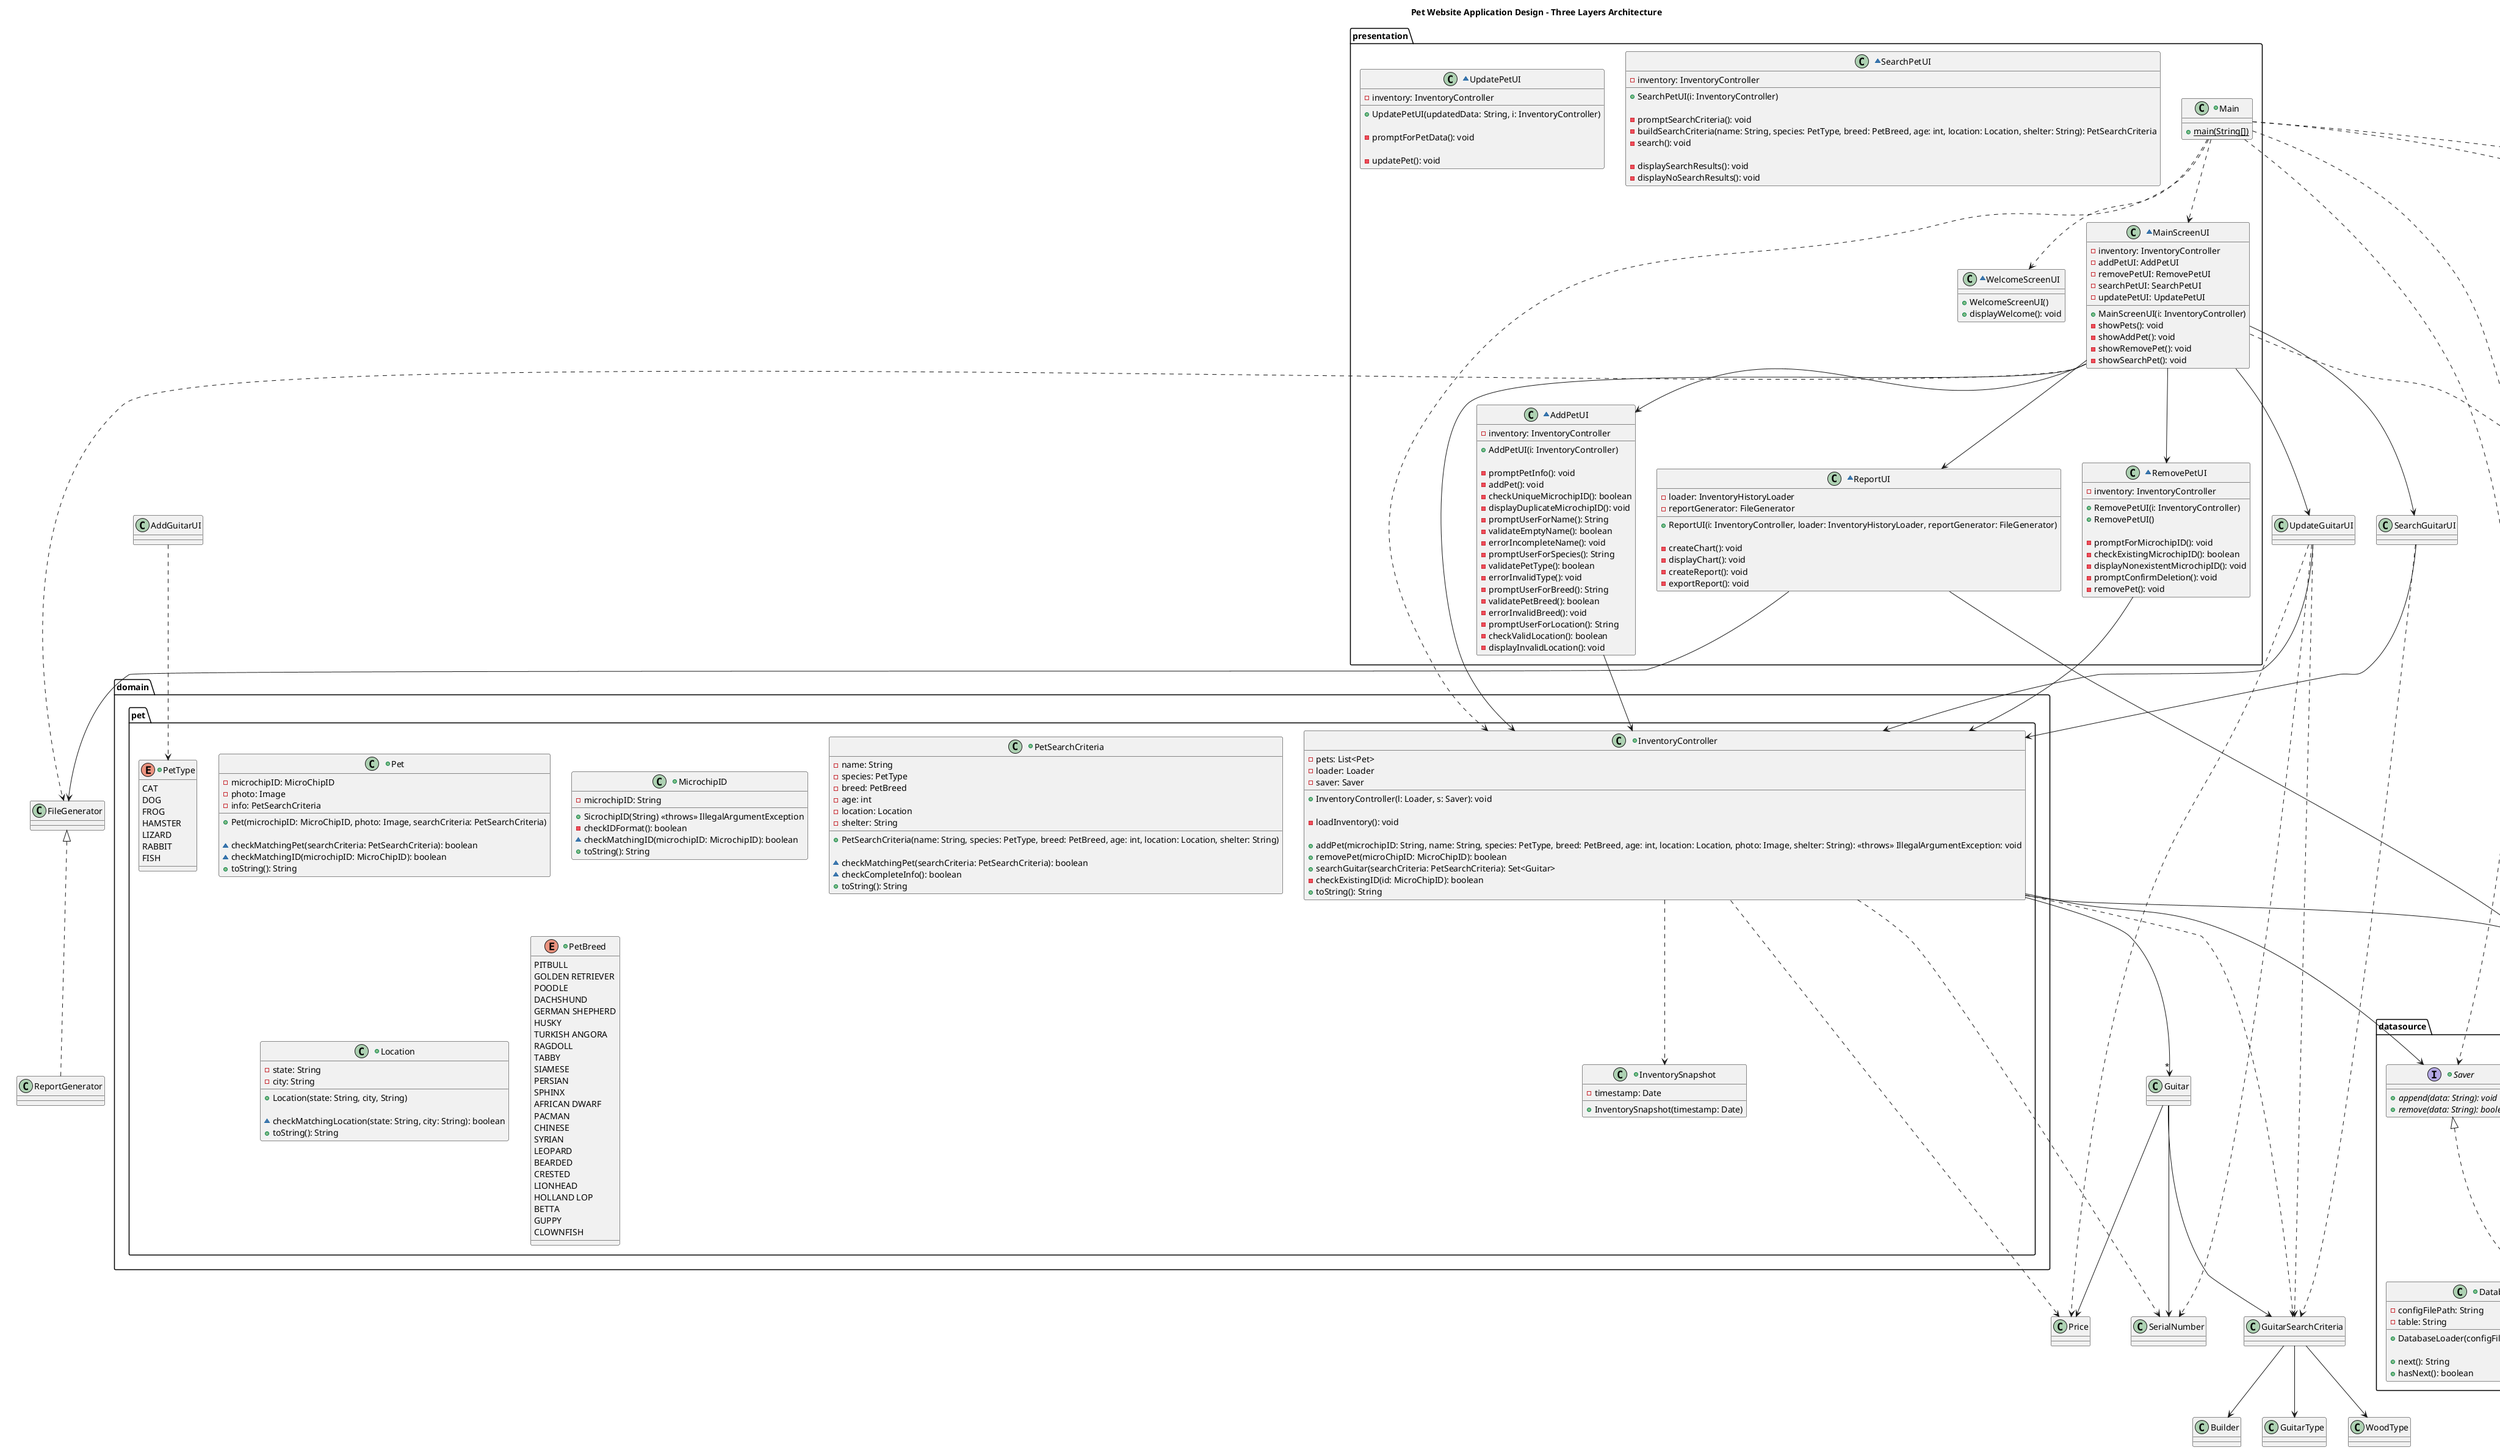 @startuml

title Pet Website Application Design - Three Layers Architecture

package presentation {
   +class Main{
     +{static} main(String[])
   }

   ~class MainScreenUI {
    -inventory: InventoryController
    -addPetUI: AddPetUI
    -removePetUI: RemovePetUI
    -searchPetUI: SearchPetUI
    -updatePetUI: UpdatePetUI

    +MainScreenUI(i: InventoryController)
    -showPets(): void
    -showAddPet(): void
    -showRemovePet(): void
    -showSearchPet(): void
  }

  ~class WelcomeScreenUI {
    +WelcomeScreenUI()
    +displayWelcome(): void
  }

  ~class AddPetUI {
    -inventory: InventoryController

    +AddPetUI(i: InventoryController)

    -promptPetInfo(): void
    -addPet(): void
    -checkUniqueMicrochipID(): boolean
    -displayDuplicateMicrochipID(): void
    -promptUserForName(): String
    -validateEmptyName(): boolean
    -errorIncompleteName(): void
    -promptUserForSpecies(): String
    -validatePetType(): boolean
    -errorInvalidType(): void
    -promptUserForBreed(): String
    -validatePetBreed(): boolean
    -errorInvalidBreed(): void
    -promptUserForLocation(): String
    -checkValidLocation(): boolean
    -displayInvalidLocation(): void
  }

  ~class RemovePetUI {
    -inventory: InventoryController

    +RemovePetUI(i: InventoryController)
    +RemovePetUI()

    -promptForMicrochipID(): void
    -checkExistingMicrochipID(): boolean
    -displayNonexistentMicrochipID(): void
    -promptConfirmDeletion(): void
    -removePet(): void
  }

  ~class SearchPetUI {
    -inventory: InventoryController

    +SearchPetUI(i: InventoryController)

    -promptSearchCriteria(): void
    -buildSearchCriteria(name: String, species: PetType, breed: PetBreed, age: int, location: Location, shelter: String): PetSearchCriteria
    -search(): void

    -displaySearchResults(): void
    -displayNoSearchResults(): void
  }

  ~class UpdatePetUI {
    -inventory: InventoryController

    +UpdatePetUI(updatedData: String, i: InventoryController)

    -promptForPetData(): void

    -updatePet(): void
  }

  ~class ReportUI {
    -loader: InventoryHistoryLoader
    -reportGenerator: FileGenerator

    +ReportUI(i: InventoryController, loader: InventoryHistoryLoader, reportGenerator: FileGenerator)

    -createChart(): void
    -displayChart(): void
    -createReport(): void
    -exportReport(): void
  }
}

package domain {
  package pet {
      +class InventoryController {
        -pets: List<Pet>
        -loader: Loader
        -saver: Saver

        +InventoryController(l: Loader, s: Saver): void

        -loadInventory(): void

        +addPet(microchipID: String, name: String, species: PetType, breed: PetBreed, age: int, location: Location, photo: Image, shelter: String): <<throws>> IllegalArgumentException: void
        +removePet(microChipID: MicroChipID): boolean
        +searchGuitar(searchCriteria: PetSearchCriteria): Set<Guitar>
        -checkExistingID(id: MicroChipID): boolean
        +toString(): String
      }

      +class Pet {
        -microchipID: MicroChipID
        -photo: Image
        -info: PetSearchCriteria

        +Pet(microchipID: MicroChipID, photo: Image, searchCriteria: PetSearchCriteria)

        ~checkMatchingPet(searchCriteria: PetSearchCriteria): boolean
        ~checkMatchingID(microchipID: MicroChipID): boolean
        +toString(): String
      }

      +class MicrochipID {
        -microchipID: String

        +SicrochipID(String) <<throws>> IllegalArgumentException
        -checkIDFormat(): boolean
        ~checkMatchingID(microchipID: MicrochipID): boolean
        +toString(): String
      }

      +class PetSearchCriteria {
        -name: String
        -species: PetType
        -breed: PetBreed
        -age: int
        -location: Location
        -shelter: String

        +PetSearchCriteria(name: String, species: PetType, breed: PetBreed, age: int, location: Location, shelter: String)

        ~checkMatchingPet(searchCriteria: PetSearchCriteria): boolean
        ~checkCompleteInfo(): boolean
        +toString(): String
      }

      +class Location{
        -state: String
        -city: String

        +Location(state: String, city, String)

        ~checkMatchingLocation(state: String, city: String): boolean
        +toString(): String
      }

      +class InventorySnapshot {
        -timestamp: Date

        +InventorySnapshot(timestamp: Date)
      }

      +enum PetType {
        CAT
        DOG
        FROG
        HAMSTER
        LIZARD
        RABBIT
        FISH
      }

      +enum PetBreed {
        PITBULL
        GOLDEN RETRIEVER
        POODLE
        DACHSHUND
        GERMAN SHEPHERD
        HUSKY
        TURKISH ANGORA
        RAGDOLL
        TABBY
        SIAMESE
        PERSIAN
        SPHINX
        AFRICAN DWARF
        PACMAN
        CHINESE
        SYRIAN
        LEOPARD
        BEARDED
        CRESTED
        LIONHEAD
        HOLLAND LOP
        BETTA
        GUPPY
        CLOWNFISH
      }
  }
}

package datasource {
  +interface Loader {
    +<i>next(): String
    +<i>hasNext(): boolean
  }

  +interface Saver {
    +<i>append(data: String): void
    +<i>remove(data: String): boolean
  }

  +class LocalTextLoader {
    -fPath: String

    +LocalTextLoader(fPath: String)

    +next(): String
    +hasNext(): boolean
  }

  +class DatabaseLoader {
    -configFilePath: String
    -table: String

    +DatabaseLoader(configFilePath: String, table: String)

    +next(): String
    +hasNext(): boolean
  }

  +class LocalTextSaver {
    -fPath: String

    +LocalTextSaver(fPath: String)

    +append(data: String): void
    +remove(data: String): void
  }

  package image{
      +interface ImageRetriever{
        +getImage(): byte[]
      }

      +class LocalLibraryImageRetriever{
        +getImage():  byte[]
      }
  }
}

Main ..> WelcomeScreenUI
Main ..> Saver
Main ..> Loader
Main ..> InventoryController
Main ..> MainScreenUI
Main ..> LocalTextLoader
Main ..> LocalTextSaver

MainScreenUI --> AddPetUI
MainScreenUI --> RemovePetUI
MainScreenUI --> SearchGuitarUI
MainScreenUI --> UpdateGuitarUI
MainScreenUI --> ReportUI
MainScreenUI --> InventoryController
MainScreenUI ..> FileGenerator
MainScreenUI ..> LocalTextLoader

AddPetUI --> InventoryController
AddGuitarUI ..> PetType

RemovePetUI --> InventoryController

SearchGuitarUI --> InventoryController
SearchGuitarUI ..> GuitarSearchCriteria

UpdateGuitarUI --> InventoryController
UpdateGuitarUI ..> Price
UpdateGuitarUI ..> GuitarSearchCriteria
UpdateGuitarUI ..> SerialNumber

ReportUI --> Loader
ReportUI --> FileGenerator

InventoryController --> "*" Guitar
InventoryController --> Loader
InventoryController --> Saver
InventoryController ..> GuitarSearchCriteria
InventoryController ..> SerialNumber
InventoryController ..> Price
InventoryController ..> InventorySnapshot

Guitar --> GuitarSearchCriteria
Guitar --> SerialNumber
Guitar --> Price

GuitarSearchCriteria --> Builder
GuitarSearchCriteria --> GuitarType
GuitarSearchCriteria --> WoodType

LocalTextLoader .u.|> Loader
DatabaseLoader .u.|> Loader
LocalTextSaver .u.|> Saver

ReportGenerator .u.|> FileGenerator

@enduml